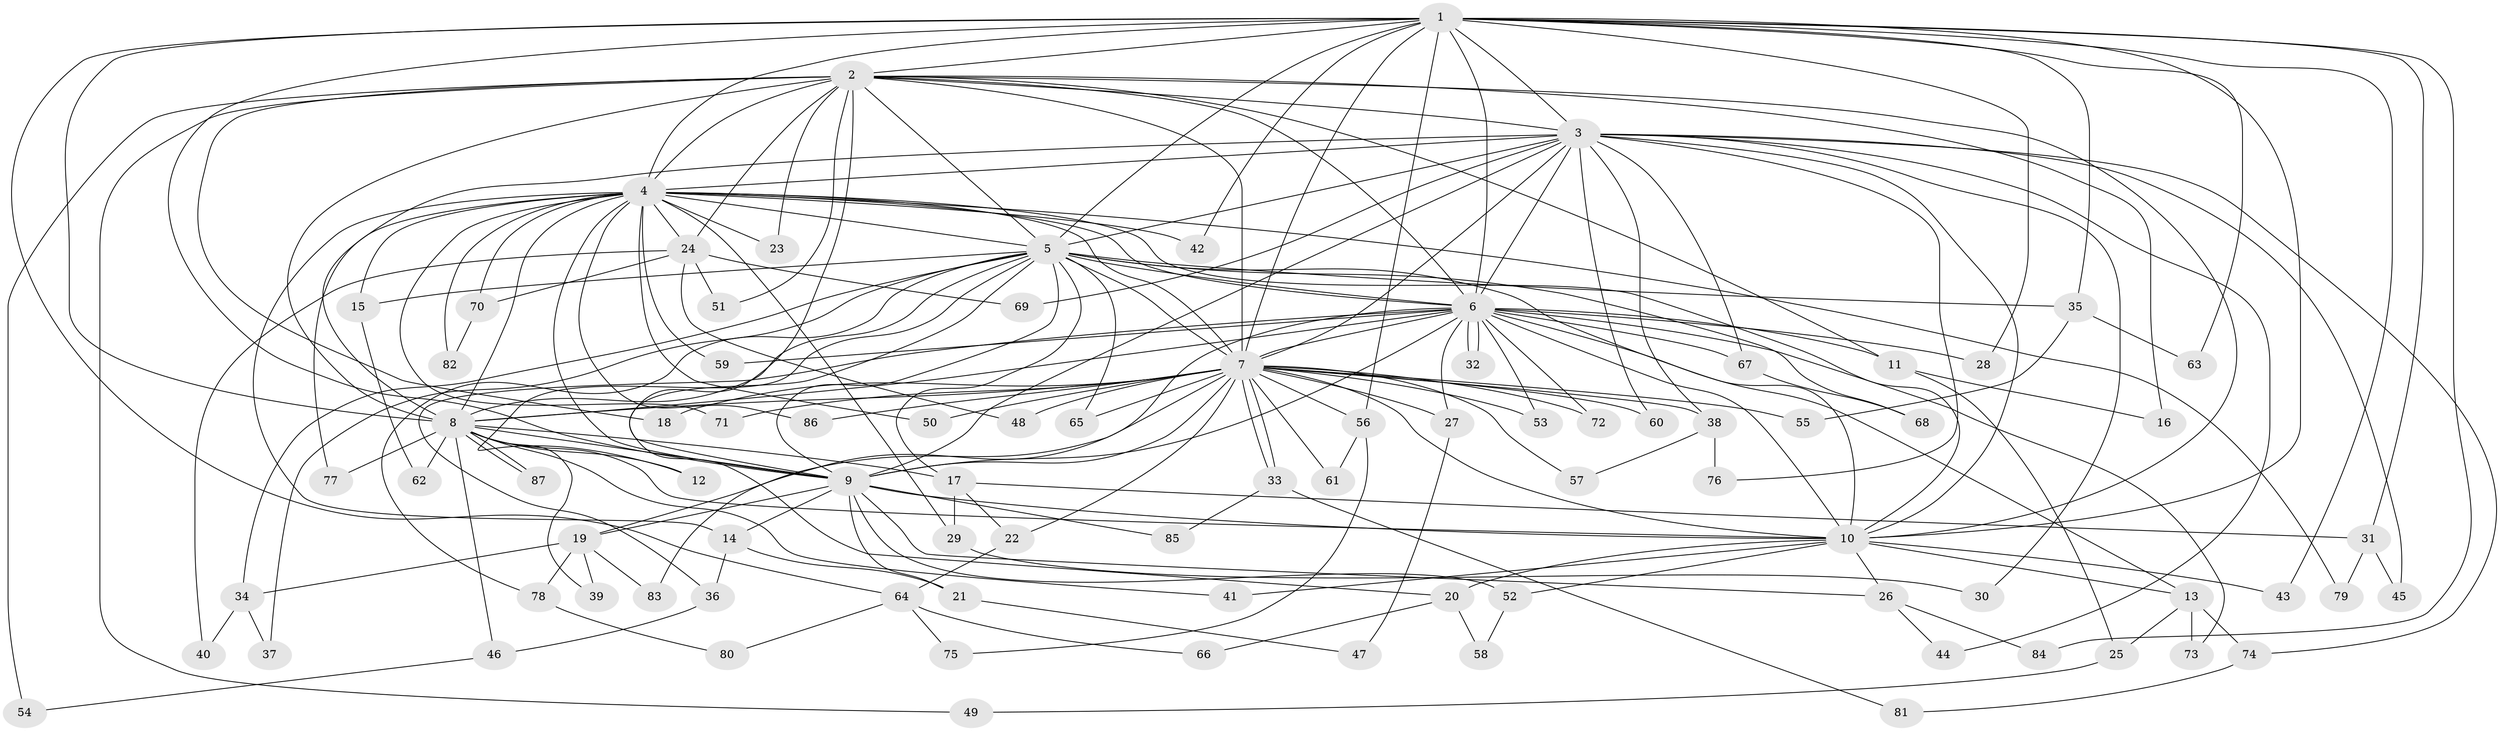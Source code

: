 // Generated by graph-tools (version 1.1) at 2025/44/03/09/25 04:44:58]
// undirected, 87 vertices, 199 edges
graph export_dot {
graph [start="1"]
  node [color=gray90,style=filled];
  1;
  2;
  3;
  4;
  5;
  6;
  7;
  8;
  9;
  10;
  11;
  12;
  13;
  14;
  15;
  16;
  17;
  18;
  19;
  20;
  21;
  22;
  23;
  24;
  25;
  26;
  27;
  28;
  29;
  30;
  31;
  32;
  33;
  34;
  35;
  36;
  37;
  38;
  39;
  40;
  41;
  42;
  43;
  44;
  45;
  46;
  47;
  48;
  49;
  50;
  51;
  52;
  53;
  54;
  55;
  56;
  57;
  58;
  59;
  60;
  61;
  62;
  63;
  64;
  65;
  66;
  67;
  68;
  69;
  70;
  71;
  72;
  73;
  74;
  75;
  76;
  77;
  78;
  79;
  80;
  81;
  82;
  83;
  84;
  85;
  86;
  87;
  1 -- 2;
  1 -- 3;
  1 -- 4;
  1 -- 5;
  1 -- 6;
  1 -- 7;
  1 -- 8;
  1 -- 9;
  1 -- 10;
  1 -- 28;
  1 -- 31;
  1 -- 35;
  1 -- 42;
  1 -- 43;
  1 -- 56;
  1 -- 63;
  1 -- 64;
  1 -- 84;
  2 -- 3;
  2 -- 4;
  2 -- 5;
  2 -- 6;
  2 -- 7;
  2 -- 8;
  2 -- 9;
  2 -- 10;
  2 -- 11;
  2 -- 16;
  2 -- 18;
  2 -- 23;
  2 -- 24;
  2 -- 49;
  2 -- 51;
  2 -- 54;
  3 -- 4;
  3 -- 5;
  3 -- 6;
  3 -- 7;
  3 -- 8;
  3 -- 9;
  3 -- 10;
  3 -- 30;
  3 -- 38;
  3 -- 44;
  3 -- 45;
  3 -- 60;
  3 -- 67;
  3 -- 69;
  3 -- 74;
  3 -- 76;
  4 -- 5;
  4 -- 6;
  4 -- 7;
  4 -- 8;
  4 -- 9;
  4 -- 10;
  4 -- 14;
  4 -- 15;
  4 -- 23;
  4 -- 24;
  4 -- 29;
  4 -- 42;
  4 -- 50;
  4 -- 59;
  4 -- 70;
  4 -- 71;
  4 -- 77;
  4 -- 79;
  4 -- 82;
  4 -- 86;
  5 -- 6;
  5 -- 7;
  5 -- 8;
  5 -- 9;
  5 -- 10;
  5 -- 12;
  5 -- 15;
  5 -- 17;
  5 -- 20;
  5 -- 34;
  5 -- 35;
  5 -- 37;
  5 -- 65;
  5 -- 68;
  5 -- 78;
  6 -- 7;
  6 -- 8;
  6 -- 9;
  6 -- 10;
  6 -- 11;
  6 -- 13;
  6 -- 27;
  6 -- 28;
  6 -- 32;
  6 -- 32;
  6 -- 36;
  6 -- 53;
  6 -- 59;
  6 -- 67;
  6 -- 72;
  6 -- 73;
  6 -- 83;
  7 -- 8;
  7 -- 9;
  7 -- 10;
  7 -- 18;
  7 -- 19;
  7 -- 22;
  7 -- 27;
  7 -- 33;
  7 -- 33;
  7 -- 38;
  7 -- 48;
  7 -- 50;
  7 -- 53;
  7 -- 55;
  7 -- 56;
  7 -- 57;
  7 -- 60;
  7 -- 61;
  7 -- 65;
  7 -- 71;
  7 -- 72;
  7 -- 86;
  8 -- 9;
  8 -- 10;
  8 -- 12;
  8 -- 17;
  8 -- 39;
  8 -- 41;
  8 -- 46;
  8 -- 62;
  8 -- 77;
  8 -- 87;
  8 -- 87;
  9 -- 10;
  9 -- 14;
  9 -- 19;
  9 -- 21;
  9 -- 26;
  9 -- 52;
  9 -- 85;
  10 -- 13;
  10 -- 20;
  10 -- 26;
  10 -- 41;
  10 -- 43;
  10 -- 52;
  11 -- 16;
  11 -- 25;
  13 -- 25;
  13 -- 73;
  13 -- 74;
  14 -- 21;
  14 -- 36;
  15 -- 62;
  17 -- 22;
  17 -- 29;
  17 -- 31;
  19 -- 34;
  19 -- 39;
  19 -- 78;
  19 -- 83;
  20 -- 58;
  20 -- 66;
  21 -- 47;
  22 -- 64;
  24 -- 40;
  24 -- 48;
  24 -- 51;
  24 -- 69;
  24 -- 70;
  25 -- 49;
  26 -- 44;
  26 -- 84;
  27 -- 47;
  29 -- 30;
  31 -- 45;
  31 -- 79;
  33 -- 81;
  33 -- 85;
  34 -- 37;
  34 -- 40;
  35 -- 55;
  35 -- 63;
  36 -- 46;
  38 -- 57;
  38 -- 76;
  46 -- 54;
  52 -- 58;
  56 -- 61;
  56 -- 75;
  64 -- 66;
  64 -- 75;
  64 -- 80;
  67 -- 68;
  70 -- 82;
  74 -- 81;
  78 -- 80;
}

